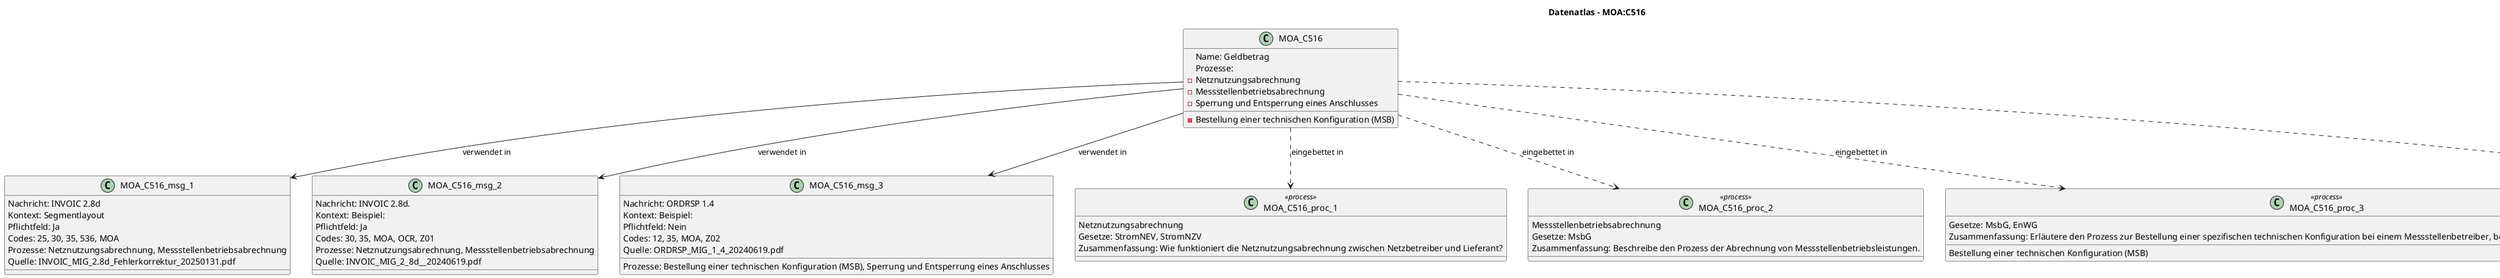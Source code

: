 @startuml
title Datenatlas – MOA:C516
class MOA_C516 {
  Name: Geldbetrag
  Prozesse:
    - Netznutzungsabrechnung
    - Messstellenbetriebsabrechnung
    - Bestellung einer technischen Konfiguration (MSB)
    - Sperrung und Entsperrung eines Anschlusses
}
class MOA_C516_msg_1 {
  Nachricht: INVOIC 2.8d
  Kontext: Segmentlayout
  Pflichtfeld: Ja
  Codes: 25, 30, 35, 536, MOA
  Prozesse: Netznutzungsabrechnung, Messstellenbetriebsabrechnung
  Quelle: INVOIC_MIG_2.8d_Fehlerkorrektur_20250131.pdf
}
MOA_C516 --> MOA_C516_msg_1 : verwendet in
class MOA_C516_msg_2 {
  Nachricht: INVOIC 2.8d.
  Kontext: Beispiel:
  Pflichtfeld: Ja
  Codes: 30, 35, MOA, OCR, Z01
  Prozesse: Netznutzungsabrechnung, Messstellenbetriebsabrechnung
  Quelle: INVOIC_MIG_2_8d__20240619.pdf
}
MOA_C516 --> MOA_C516_msg_2 : verwendet in
class MOA_C516_msg_3 {
  Nachricht: ORDRSP 1.4
  Kontext: Beispiel:
  Pflichtfeld: Nein
  Codes: 12, 35, MOA, Z02
  Prozesse: Bestellung einer technischen Konfiguration (MSB), Sperrung und Entsperrung eines Anschlusses
  Quelle: ORDRSP_MIG_1_4_20240619.pdf
}
MOA_C516 --> MOA_C516_msg_3 : verwendet in
class MOA_C516_proc_1 <<process>> {
  Netznutzungsabrechnung
  Gesetze: StromNEV, StromNZV
  Zusammenfassung: Wie funktioniert die Netznutzungsabrechnung zwischen Netzbetreiber und Lieferant?
}
MOA_C516 ..> MOA_C516_proc_1 : eingebettet in
class MOA_C516_proc_2 <<process>> {
  Messstellenbetriebsabrechnung
  Gesetze: MsbG
  Zusammenfassung: Beschreibe den Prozess der Abrechnung von Messstellenbetriebsleistungen.
}
MOA_C516 ..> MOA_C516_proc_2 : eingebettet in
class MOA_C516_proc_3 <<process>> {
  Bestellung einer technischen Konfiguration (MSB)
  Gesetze: MsbG, EnWG
  Zusammenfassung: Erläutere den Prozess zur Bestellung einer spezifischen technischen Konfiguration bei einem Messstellenbetreiber, beispielsweise für ein intelligentes Messsystem.
}
MOA_C516 ..> MOA_C516_proc_3 : eingebettet in
class MOA_C516_proc_4 <<process>> {
  Sperrung und Entsperrung eines Anschlusses
  Gesetze: StromGVV
  Zusammenfassung: Beschreibe den End-to-End-Prozess für die Sperrung und Wiederherstellung eines Netzanschlusses.
}
MOA_C516 ..> MOA_C516_proc_4 : eingebettet in
@enduml